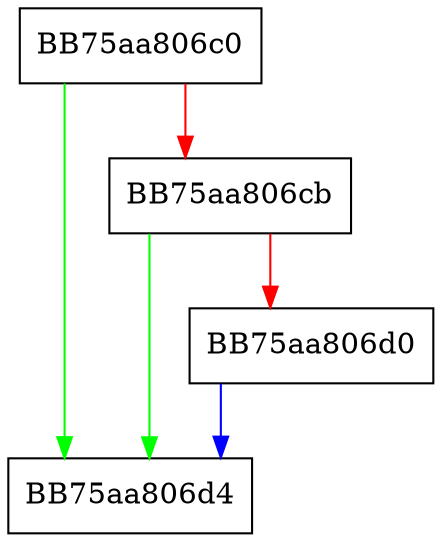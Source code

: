 digraph get_last_history {
  node [shape="box"];
  graph [splines=ortho];
  BB75aa806c0 -> BB75aa806d4 [color="green"];
  BB75aa806c0 -> BB75aa806cb [color="red"];
  BB75aa806cb -> BB75aa806d4 [color="green"];
  BB75aa806cb -> BB75aa806d0 [color="red"];
  BB75aa806d0 -> BB75aa806d4 [color="blue"];
}
